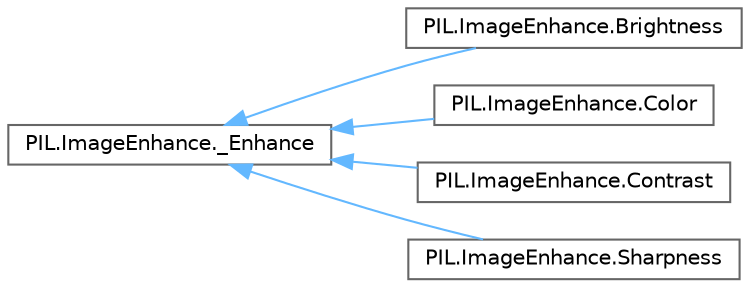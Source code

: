 digraph "Graphical Class Hierarchy"
{
 // LATEX_PDF_SIZE
  bgcolor="transparent";
  edge [fontname=Helvetica,fontsize=10,labelfontname=Helvetica,labelfontsize=10];
  node [fontname=Helvetica,fontsize=10,shape=box,height=0.2,width=0.4];
  rankdir="LR";
  Node0 [id="Node000000",label="PIL.ImageEnhance._Enhance",height=0.2,width=0.4,color="grey40", fillcolor="white", style="filled",URL="$d7/d4c/classPIL_1_1ImageEnhance_1_1__Enhance.html",tooltip=" "];
  Node0 -> Node1 [id="edge4754_Node000000_Node000001",dir="back",color="steelblue1",style="solid",tooltip=" "];
  Node1 [id="Node000001",label="PIL.ImageEnhance.Brightness",height=0.2,width=0.4,color="grey40", fillcolor="white", style="filled",URL="$dd/d05/classPIL_1_1ImageEnhance_1_1Brightness.html",tooltip=" "];
  Node0 -> Node2 [id="edge4755_Node000000_Node000002",dir="back",color="steelblue1",style="solid",tooltip=" "];
  Node2 [id="Node000002",label="PIL.ImageEnhance.Color",height=0.2,width=0.4,color="grey40", fillcolor="white", style="filled",URL="$d8/d1e/classPIL_1_1ImageEnhance_1_1Color.html",tooltip=" "];
  Node0 -> Node3 [id="edge4756_Node000000_Node000003",dir="back",color="steelblue1",style="solid",tooltip=" "];
  Node3 [id="Node000003",label="PIL.ImageEnhance.Contrast",height=0.2,width=0.4,color="grey40", fillcolor="white", style="filled",URL="$d5/d5e/classPIL_1_1ImageEnhance_1_1Contrast.html",tooltip=" "];
  Node0 -> Node4 [id="edge4757_Node000000_Node000004",dir="back",color="steelblue1",style="solid",tooltip=" "];
  Node4 [id="Node000004",label="PIL.ImageEnhance.Sharpness",height=0.2,width=0.4,color="grey40", fillcolor="white", style="filled",URL="$df/d57/classPIL_1_1ImageEnhance_1_1Sharpness.html",tooltip=" "];
}
